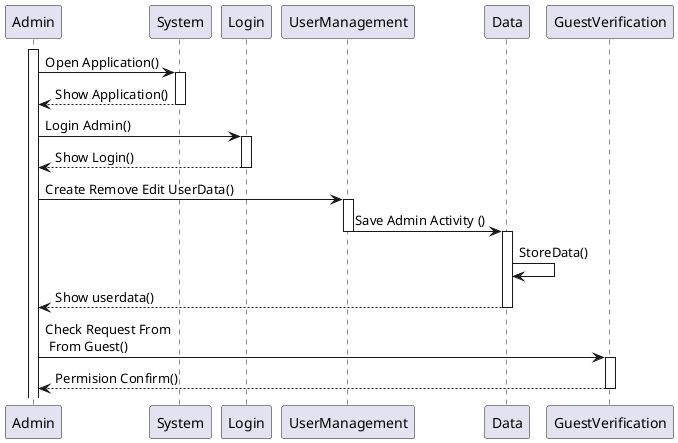 @startuml
activate Admin
Admin -> System : Open Application()
activate System
System --> Admin : Show Application()
deactivate System


Admin -> Login : Login Admin()
activate Login
Login --> Admin : Show Login()
deactivate Login



Admin -> UserManagement : Create Remove Edit UserData()
activate UserManagement
UserManagement -> Data :  Save Admin Activity ()
deactivate UserManagement
activate Data
Data -> Data : StoreData()
Data --> Admin : Show userdata()
deactivate Data

Admin -> GuestVerification : Check Request From \n From Guest()
activate GuestVerification
GuestVerification --> Admin : Permision Confirm()
deactivate GuestVerification











@enduml